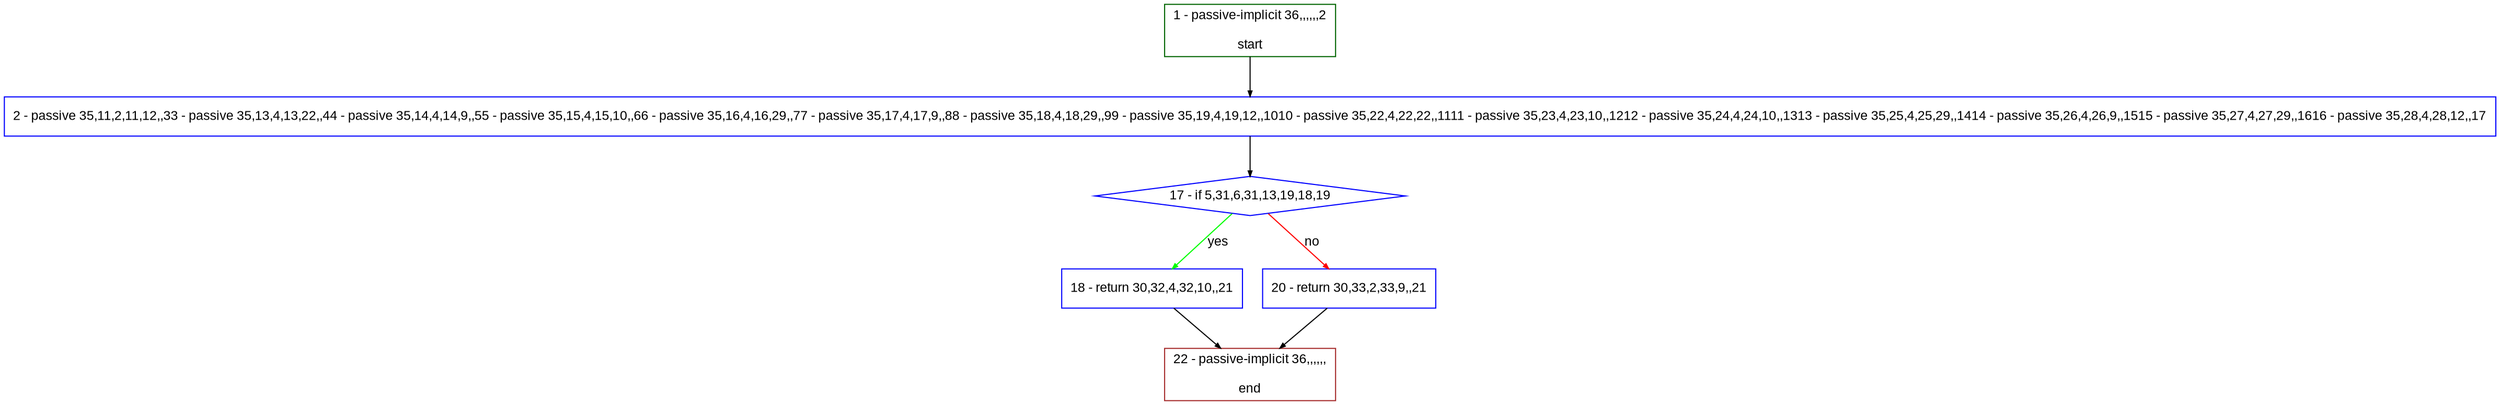 digraph "" {
  graph [bgcolor="white", fillcolor="#FFFFCC", pack="true", packmode="clust", fontname="Arial", label="", fontsize="12", compound="true", style="rounded,filled"];
  node [node_initialized="no", fillcolor="white", fontname="Arial", label="", color="grey", fontsize="12", fixedsize="false", compound="true", shape="rectangle", style="filled"];
  edge [arrowtail="none", lhead="", fontcolor="black", fontname="Arial", label="", color="black", fontsize="12", arrowhead="normal", arrowsize="0.5", compound="true", ltail="", dir="forward"];
  __N1 [fillcolor="#ffffff", label="2 - passive 35,11,2,11,12,,33 - passive 35,13,4,13,22,,44 - passive 35,14,4,14,9,,55 - passive 35,15,4,15,10,,66 - passive 35,16,4,16,29,,77 - passive 35,17,4,17,9,,88 - passive 35,18,4,18,29,,99 - passive 35,19,4,19,12,,1010 - passive 35,22,4,22,22,,1111 - passive 35,23,4,23,10,,1212 - passive 35,24,4,24,10,,1313 - passive 35,25,4,25,29,,1414 - passive 35,26,4,26,9,,1515 - passive 35,27,4,27,29,,1616 - passive 35,28,4,28,12,,17", color="#0000ff", shape="box", style="filled"];
  __N2 [fillcolor="#ffffff", label="1 - passive-implicit 36,,,,,,2\n\nstart", color="#006400", shape="box", style="filled"];
  __N3 [fillcolor="#ffffff", label="17 - if 5,31,6,31,13,19,18,19", color="#0000ff", shape="diamond", style="filled"];
  __N4 [fillcolor="#ffffff", label="18 - return 30,32,4,32,10,,21", color="#0000ff", shape="box", style="filled"];
  __N5 [fillcolor="#ffffff", label="20 - return 30,33,2,33,9,,21", color="#0000ff", shape="box", style="filled"];
  __N6 [fillcolor="#ffffff", label="22 - passive-implicit 36,,,,,,\n\nend", color="#a52a2a", shape="box", style="filled"];
  __N2 -> __N1 [arrowtail="none", color="#000000", label="", arrowhead="normal", dir="forward"];
  __N1 -> __N3 [arrowtail="none", color="#000000", label="", arrowhead="normal", dir="forward"];
  __N3 -> __N4 [arrowtail="none", color="#00ff00", label="yes", arrowhead="normal", dir="forward"];
  __N3 -> __N5 [arrowtail="none", color="#ff0000", label="no", arrowhead="normal", dir="forward"];
  __N4 -> __N6 [arrowtail="none", color="#000000", label="", arrowhead="normal", dir="forward"];
  __N5 -> __N6 [arrowtail="none", color="#000000", label="", arrowhead="normal", dir="forward"];
}
